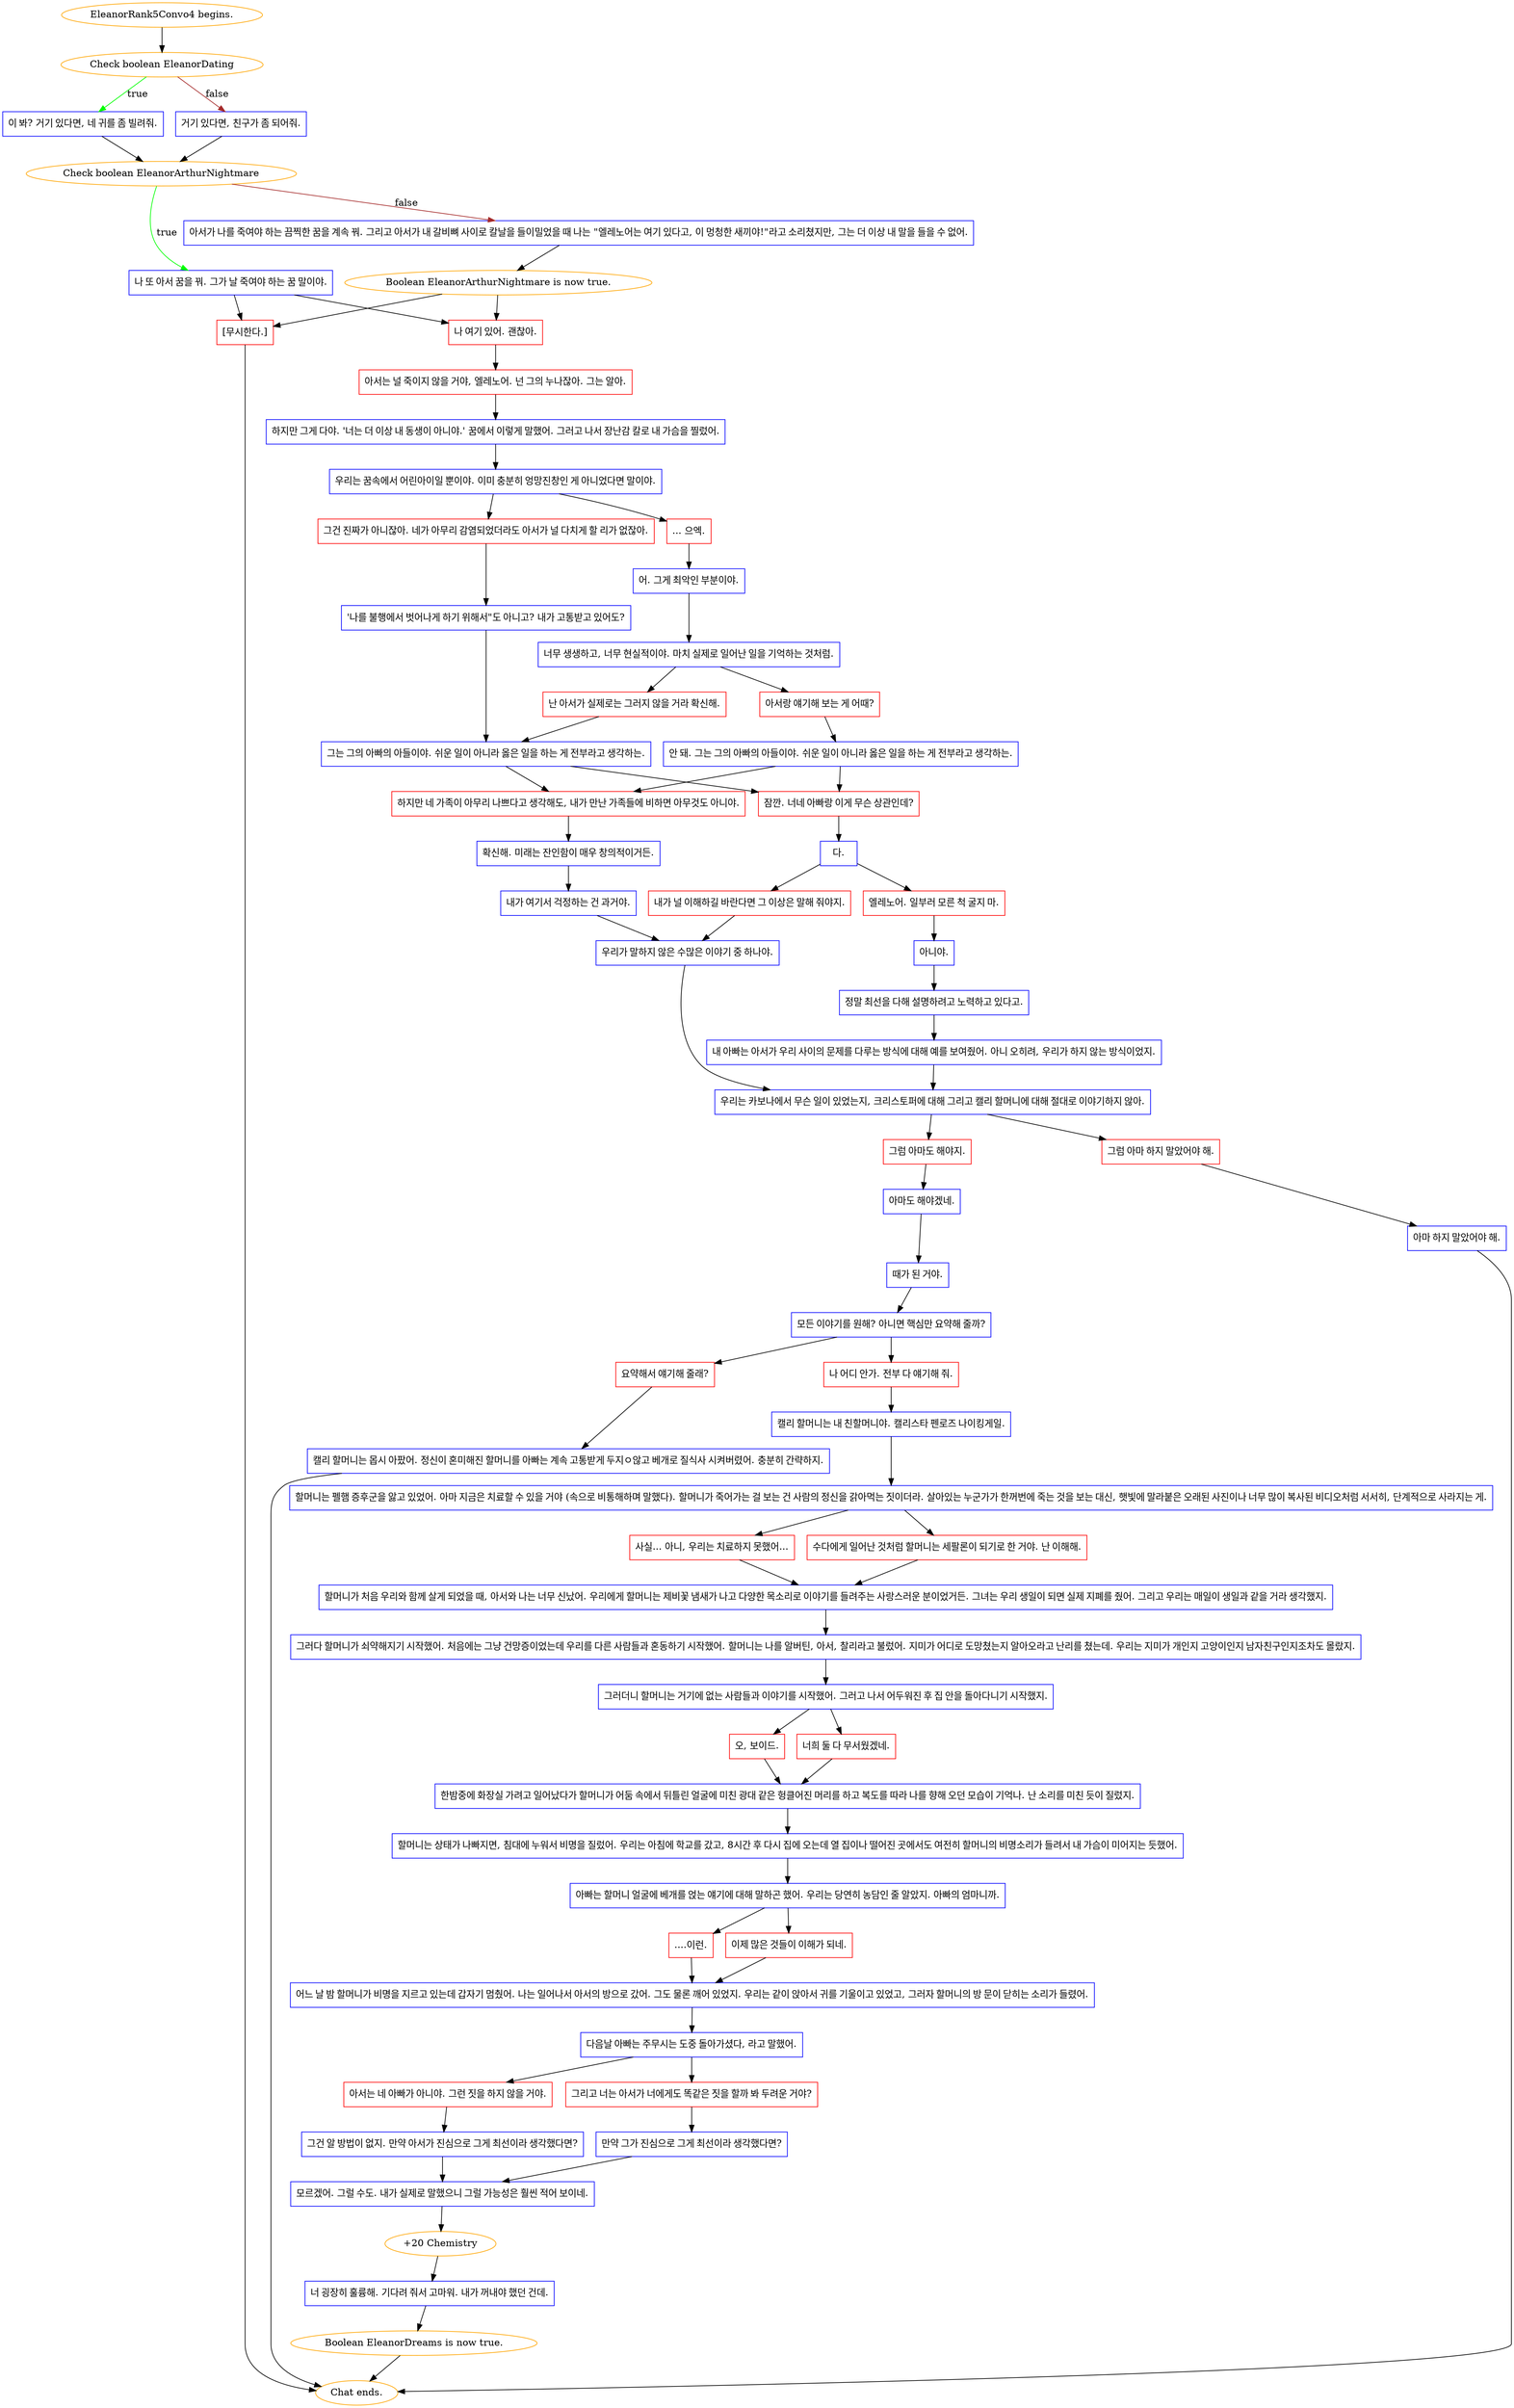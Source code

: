 digraph {
	"EleanorRank5Convo4 begins." [color=orange];
		"EleanorRank5Convo4 begins." -> j3881205893;
	j3881205893 [label="Check boolean EleanorDating",color=orange];
		j3881205893 -> j2687791511 [label=true,color=green];
		j3881205893 -> j2188911282 [label=false,color=brown];
	j2687791511 [label="이 봐? 거기 있다면, 네 귀를 좀 빌려줘.",shape=box,color=blue];
		j2687791511 -> j3704551816;
	j2188911282 [label="거기 있다면, 친구가 좀 되어줘.",shape=box,color=blue];
		j2188911282 -> j3704551816;
	j3704551816 [label="Check boolean EleanorArthurNightmare",color=orange];
		j3704551816 -> j2248142108 [label=true,color=green];
		j3704551816 -> j3833496831 [label=false,color=brown];
	j2248142108 [label="나 또 아서 꿈을 꿔. 그가 날 죽여야 하는 꿈 말이야.",shape=box,color=blue];
		j2248142108 -> j704107736;
		j2248142108 -> j3220779863;
	j3833496831 [label="아서가 나를 죽여야 하는 끔찍한 꿈을 계속 꿔. 그리고 아서가 내 갈비뼈 사이로 칼날을 들이밀었을 때 나는 \"엘레노어는 여기 있다고, 이 멍청한 새끼야!\"라고 소리쳤지만, 그는 더 이상 내 말을 들을 수 없어.",shape=box,color=blue];
		j3833496831 -> j561526907;
	j704107736 [label="나 여기 있어. 괜찮아.",shape=box,color=red];
		j704107736 -> j1921792242;
	j3220779863 [label="[무시한다.]",shape=box,color=red];
		j3220779863 -> "Chat ends.";
	j561526907 [label="Boolean EleanorArthurNightmare is now true.",color=orange];
		j561526907 -> j704107736;
		j561526907 -> j3220779863;
	j1921792242 [label="아서는 널 죽이지 않을 거야, 엘레노어. 넌 그의 누나잖아. 그는 알아.",shape=box,color=red];
		j1921792242 -> j1701647304;
	"Chat ends." [color=orange];
	j1701647304 [label="하지만 그게 다야. '너는 더 이상 내 동생이 아니야.' 꿈에서 이렇게 말했어. 그러고 나서 장난감 칼로 내 가슴을 찔렀어.",shape=box,color=blue];
		j1701647304 -> j3354276520;
	j3354276520 [label="우리는 꿈속에서 어린아이일 뿐이야. 이미 충분히 엉망진창인 게 아니었다면 말이야.",shape=box,color=blue];
		j3354276520 -> j971899845;
		j3354276520 -> j2362330026;
	j971899845 [label="그건 진짜가 아니잖아. 네가 아무리 감염되었더라도 아서가 널 다치게 할 리가 없잖아.",shape=box,color=red];
		j971899845 -> j2036872553;
	j2362330026 [label="... 으엑.",shape=box,color=red];
		j2362330026 -> j1939714715;
	j2036872553 [label="'나를 불행에서 벗어나게 하기 위해서\"도 아니고? 내가 고통받고 있어도?",shape=box,color=blue];
		j2036872553 -> j1419131262;
	j1939714715 [label="어. 그게 최악인 부분이야.",shape=box,color=blue];
		j1939714715 -> j1061073757;
	j1419131262 [label="그는 그의 아빠의 아들이야. 쉬운 일이 아니라 옳은 일을 하는 게 전부라고 생각하는.",shape=box,color=blue];
		j1419131262 -> j4259350237;
		j1419131262 -> j1257024544;
	j1061073757 [label="너무 생생하고, 너무 현실적이야. 마치 실제로 일어난 일을 기억하는 것처럼.",shape=box,color=blue];
		j1061073757 -> j3569035668;
		j1061073757 -> j3959582673;
	j4259350237 [label="하지만 네 가족이 아무리 나쁘다고 생각해도, 내가 만난 가족들에 비하면 아무것도 아니야.",shape=box,color=red];
		j4259350237 -> j3021938328;
	j1257024544 [label="잠깐. 너네 아빠랑 이게 무슨 상관인데?",shape=box,color=red];
		j1257024544 -> j3388779802;
	j3569035668 [label="난 아서가 실제로는 그러지 않을 거라 확신해.",shape=box,color=red];
		j3569035668 -> j1419131262;
	j3959582673 [label="아서랑 얘기해 보는 게 어때?",shape=box,color=red];
		j3959582673 -> j2276399560;
	j3021938328 [label="확신해. 미래는 잔인함이 매우 창의적이거든.",shape=box,color=blue];
		j3021938328 -> j2945308493;
	j3388779802 [label="다.",shape=box,color=blue];
		j3388779802 -> j2321314777;
		j3388779802 -> j1727293812;
	j2276399560 [label="안 돼. 그는 그의 아빠의 아들이야. 쉬운 일이 아니라 옳은 일을 하는 게 전부라고 생각하는.",shape=box,color=blue];
		j2276399560 -> j4259350237;
		j2276399560 -> j1257024544;
	j2945308493 [label="내가 여기서 걱정하는 건 과거야.",shape=box,color=blue];
		j2945308493 -> j407643744;
	j2321314777 [label="내가 널 이해하길 바란다면 그 이상은 말해 줘야지.",shape=box,color=red];
		j2321314777 -> j407643744;
	j1727293812 [label="엘레노어. 일부러 모른 척 굴지 마.",shape=box,color=red];
		j1727293812 -> j1442012447;
	j407643744 [label="우리가 말하지 않은 수많은 이야기 중 하나야.",shape=box,color=blue];
		j407643744 -> j1205414168;
	j1442012447 [label="아니야.",shape=box,color=blue];
		j1442012447 -> j1722692750;
	j1205414168 [label="우리는 카보나에서 무슨 일이 있었는지, 크리스토퍼에 대해 그리고 캘리 할머니에 대해 절대로 이야기하지 않아.",shape=box,color=blue];
		j1205414168 -> j1981657350;
		j1205414168 -> j189195203;
	j1722692750 [label="정말 최선을 다해 설명하려고 노력하고 있다고.",shape=box,color=blue];
		j1722692750 -> j2150612833;
	j1981657350 [label="그럼 아마 하지 말았어야 해.",shape=box,color=red];
		j1981657350 -> j190452816;
	j189195203 [label="그럼 아마도 해야지.",shape=box,color=red];
		j189195203 -> j2175008643;
	j2150612833 [label="내 아빠는 아서가 우리 사이의 문제를 다루는 방식에 대해 예를 보여줬어. 아니 오히려, 우리가 하지 않는 방식이었지.",shape=box,color=blue];
		j2150612833 -> j1205414168;
	j190452816 [label="아마 하지 말았어야 해.",shape=box,color=blue];
		j190452816 -> "Chat ends.";
	j2175008643 [label="아마도 해야겠네.",shape=box,color=blue];
		j2175008643 -> j710550980;
	j710550980 [label="때가 된 거야.",shape=box,color=blue];
		j710550980 -> j2241137344;
	j2241137344 [label="모든 이야기를 원해? 아니면 핵심만 요약해 줄까?",shape=box,color=blue];
		j2241137344 -> j1516262093;
		j2241137344 -> j2607170042;
	j1516262093 [label="나 어디 안가. 전부 다 얘기해 줘.",shape=box,color=red];
		j1516262093 -> j3534834925;
	j2607170042 [label="요약해서 얘기해 줄래?",shape=box,color=red];
		j2607170042 -> j84842629;
	j3534834925 [label="캘리 할머니는 내 친할머니야. 캘리스타 펜로즈 나이킹게일.",shape=box,color=blue];
		j3534834925 -> j621288596;
	j84842629 [label="캘리 할머니는 몹시 아팠어. 정신이 혼미해진 할머니를 아빠는 계속 고통받게 두지ㅇ않고 베개로 질식사 시켜버렸어. 충분히 간략하지.",shape=box,color=blue];
		j84842629 -> "Chat ends.";
	j621288596 [label="할머니는 펠햄 증후군을 앓고 있었어. 아마 지금은 치료할 수 있을 거야 (속으로 비통해하며 말했다). 할머니가 죽어가는 걸 보는 건 사람의 정신을 갉아먹는 짓이더라. 살아있는 누군가가 한꺼번에 죽는 것을 보는 대신, 햇빛에 말라붙은 오래된 사진이나 너무 많이 복사된 비디오처럼 서서히, 단계적으로 사라지는 게.",shape=box,color=blue];
		j621288596 -> j1907206818;
		j621288596 -> j3168952098;
	j1907206818 [label="수다에게 일어난 것처럼 할머니는 세팔론이 되기로 한 거야. 난 이해해.",shape=box,color=red];
		j1907206818 -> j2212807514;
	j3168952098 [label="사실... 아니, 우리는 치료하지 못했어...",shape=box,color=red];
		j3168952098 -> j2212807514;
	j2212807514 [label="할머니가 처음 우리와 함께 살게 되었을 때, 아서와 나는 너무 신났어. 우리에게 할머니는 제비꽃 냄새가 나고 다양한 목소리로 이야기를 들려주는 사랑스러운 분이었거든. 그녀는 우리 생일이 되면 실제 지폐를 줬어. 그리고 우리는 매일이 생일과 같을 거라 생각했지.",shape=box,color=blue];
		j2212807514 -> j1195876211;
	j1195876211 [label="그러다 할머니가 쇠약해지기 시작했어. 처음에는 그냥 건망증이었는데 우리를 다른 사람들과 혼동하기 시작했어. 할머니는 나를 알버틴, 아서, 찰리라고 불렀어. 지미가 어디로 도망쳤는지 알아오라고 난리를 쳤는데. 우리는 지미가 개인지 고양이인지 남자친구인지조차도 몰랐지.",shape=box,color=blue];
		j1195876211 -> j110400466;
	j110400466 [label="그러더니 할머니는 거기에 없는 사람들과 이야기를 시작했어. 그러고 나서 어두워진 후 집 안을 돌아다니기 시작했지.",shape=box,color=blue];
		j110400466 -> j2831781562;
		j110400466 -> j1357081026;
	j2831781562 [label="너희 둘 다 무서웠겠네.",shape=box,color=red];
		j2831781562 -> j449941797;
	j1357081026 [label="오, 보이드.",shape=box,color=red];
		j1357081026 -> j449941797;
	j449941797 [label="한밤중에 화장실 가려고 일어났다가 할머니가 어둠 속에서 뒤틀린 얼굴에 미친 광대 같은 헝클어진 머리를 하고 복도를 따라 나를 향해 오던 모습이 기억나. 난 소리를 미친 듯이 질렀지.",shape=box,color=blue];
		j449941797 -> j1738486167;
	j1738486167 [label="할머니는 상태가 나빠지면, 침대에 누워서 비명을 질렀어. 우리는 아침에 학교를 갔고, 8시간 후 다시 집에 오는데 열 집이나 떨어진 곳에서도 여전히 할머니의 비명소리가 들려서 내 가슴이 미어지는 듯했어.",shape=box,color=blue];
		j1738486167 -> j2078662854;
	j2078662854 [label="아빠는 할머니 얼굴에 베개를 얹는 얘기에 대해 말하곤 했어. 우리는 당연히 농담인 줄 알았지. 아빠의 엄마니까.",shape=box,color=blue];
		j2078662854 -> j1208679266;
		j2078662854 -> j4160804116;
	j1208679266 [label="이제 많은 것들이 이해가 되네.",shape=box,color=red];
		j1208679266 -> j2536239247;
	j4160804116 [label="....이런.",shape=box,color=red];
		j4160804116 -> j2536239247;
	j2536239247 [label="어느 날 밤 할머니가 비명을 지르고 있는데 갑자기 멈췄어. 나는 일어나서 아서의 방으로 갔어. 그도 물론 깨어 있었지. 우리는 같이 앉아서 귀를 기울이고 있었고, 그러자 할머니의 방 문이 닫히는 소리가 들렸어.",shape=box,color=blue];
		j2536239247 -> j2893698222;
	j2893698222 [label="다음날 아빠는 주무시는 도중 돌아가셨다, 라고 말했어.",shape=box,color=blue];
		j2893698222 -> j1494498249;
		j2893698222 -> j2993322790;
	j1494498249 [label="그리고 너는 아서가 너에게도 똑같은 짓을 할까 봐 두려운 거야?",shape=box,color=red];
		j1494498249 -> j3474177115;
	j2993322790 [label="아서는 네 아빠가 아니야. 그런 짓을 하지 않을 거야.",shape=box,color=red];
		j2993322790 -> j4262044842;
	j3474177115 [label="만약 그가 진심으로 그게 최선이라 생각했다면?",shape=box,color=blue];
		j3474177115 -> j2187120271;
	j4262044842 [label="그건 알 방법이 없지. 만약 아서가 진심으로 그게 최선이라 생각했다면?",shape=box,color=blue];
		j4262044842 -> j2187120271;
	j2187120271 [label="모르겠어. 그럴 수도. 내가 실제로 말했으니 그럴 가능성은 훨씬 적어 보이네.",shape=box,color=blue];
		j2187120271 -> j1744945369;
	j1744945369 [label="+20 Chemistry",color=orange];
		j1744945369 -> j1163789570;
	j1163789570 [label="너 굉장히 훌륭해. 기다려 줘서 고마워. 내가 꺼내야 했던 건데.",shape=box,color=blue];
		j1163789570 -> j2043428571;
	j2043428571 [label="Boolean EleanorDreams is now true.",color=orange];
		j2043428571 -> "Chat ends.";
}